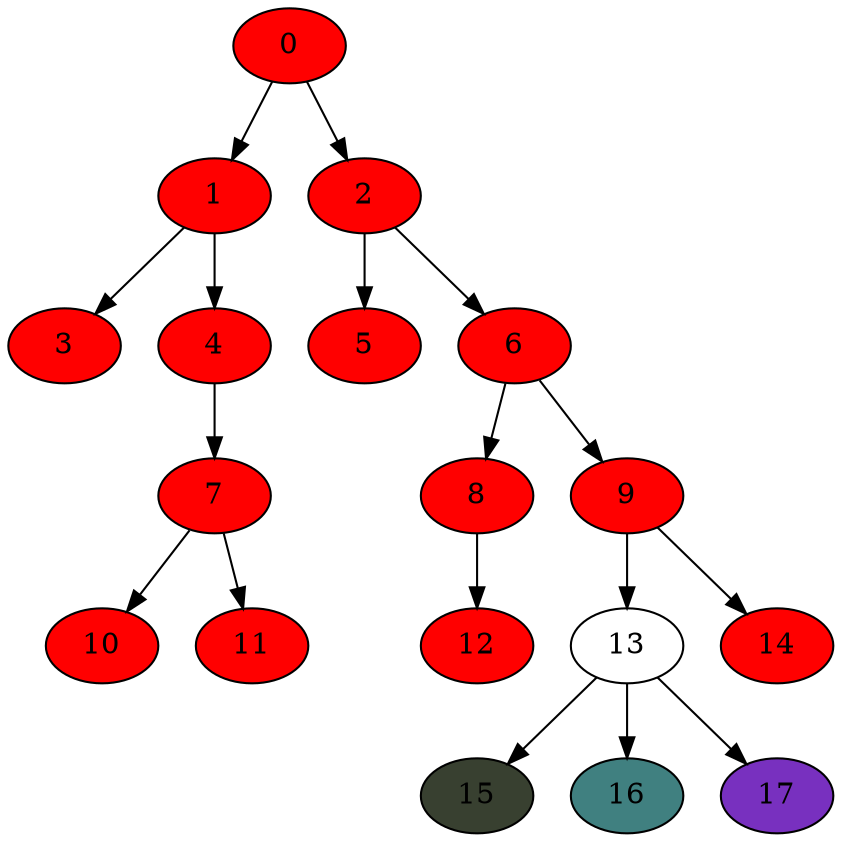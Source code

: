 digraph fitch_res_cactus{
0 [style=filled,fillcolor="1.0 1.0 1.0"]
0->1;
1 [style=filled,fillcolor="1.0 1.0 1.0"]
1->3;
3 [style=filled,fillcolor="1.0 1.0 1.0"]
1->4;
4 [style=filled,fillcolor="1.0 1.0 1.0"]
4->7;
7 [style=filled,fillcolor="1.0 1.0 1.0"]
7->10;
10 [style=filled,fillcolor="1.0 1.0 1.0"]
7->11;
11 [style=filled,fillcolor="1.0 1.0 1.0"]
0->2;
2 [style=filled,fillcolor="1.0 1.0 1.0"]
2->5;
5 [style=filled,fillcolor="1.0 1.0 1.0"]
2->6;
6 [style=filled,fillcolor="1.0 1.0 1.0"]
6->8;
8 [style=filled,fillcolor="1.0 1.0 1.0"]
8->12;
12 [style=filled,fillcolor="1.0 1.0 1.0"]
6->9;
9 [style=filled,fillcolor="1.0 1.0 1.0"]
9->13;
13->15;
15 [style=filled,fillcolor="0.25 0.25 0.25"]
13->16;
16 [style=filled,fillcolor="0.5 0.5 0.5"]
13->17;
17 [style=filled,fillcolor="0.75 0.75 0.75"]
9->14;
14 [style=filled,fillcolor="1.0 1.0 1.0"]
}
